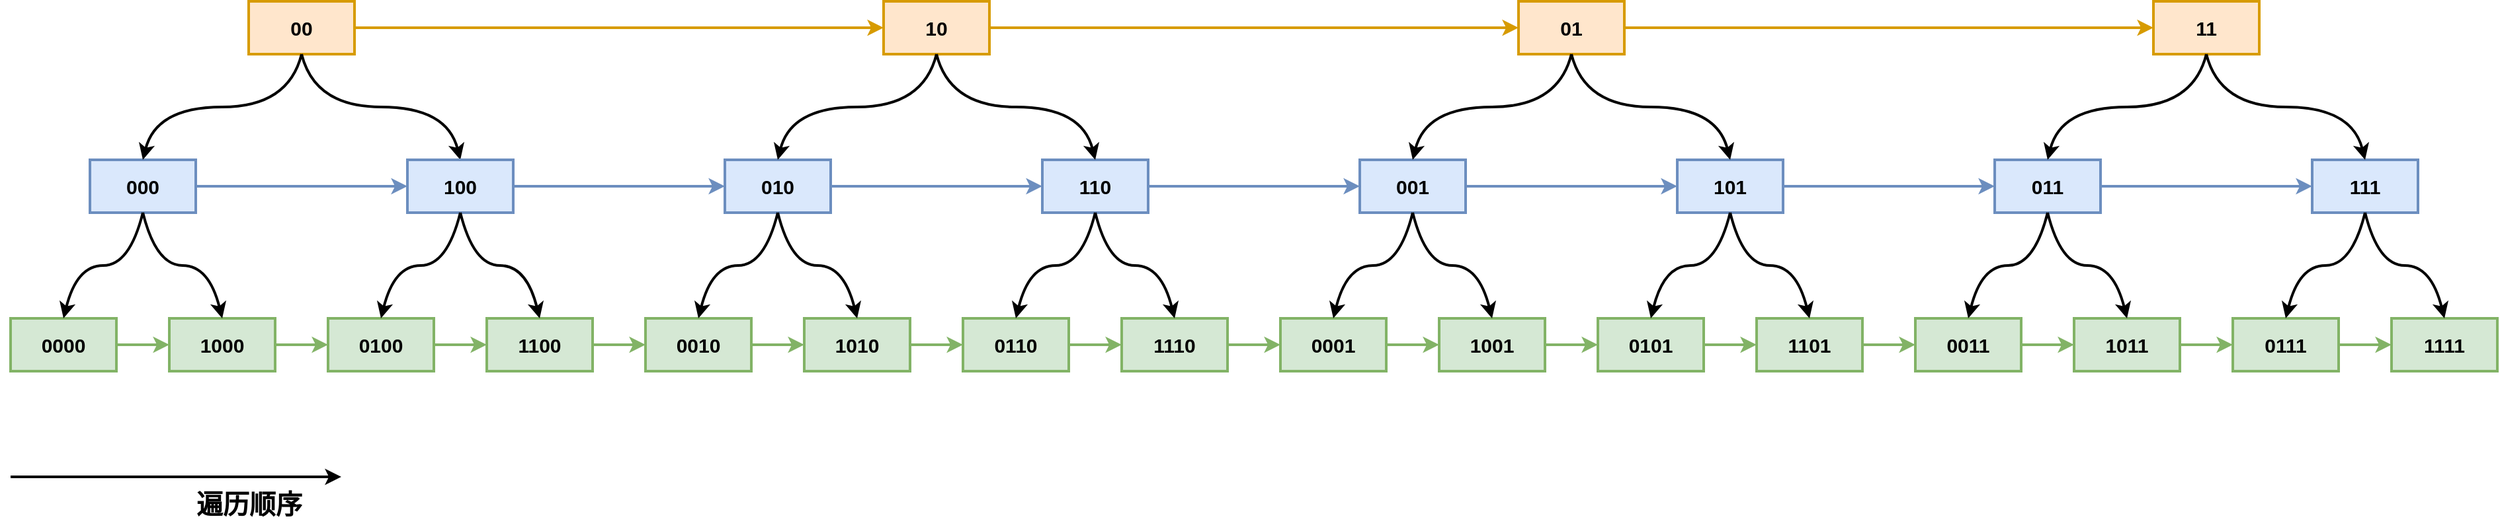 <mxfile version="20.8.1" type="github">
  <diagram id="UcqNSbr82OSK8BrHRZEj" name="第 1 页">
    <mxGraphModel dx="2726" dy="1531" grid="1" gridSize="10" guides="1" tooltips="1" connect="1" arrows="1" fold="1" page="1" pageScale="1" pageWidth="827" pageHeight="1169" math="0" shadow="0">
      <root>
        <mxCell id="0" />
        <mxCell id="1" parent="0" />
        <mxCell id="H_bpuQL1PY2YIGlxpJCq-24" value="00" style="rounded=0;whiteSpace=wrap;html=1;strokeWidth=2;fillWeight=4;hachureGap=8;hachureAngle=45;fillColor=#ffe6cc;strokeColor=#d79b00;fontSize=15;fontStyle=1;" vertex="1" parent="1">
          <mxGeometry x="260" y="360" width="80" height="40" as="geometry" />
        </mxCell>
        <mxCell id="H_bpuQL1PY2YIGlxpJCq-25" value="000" style="rounded=0;whiteSpace=wrap;html=1;strokeWidth=2;fillWeight=4;hachureGap=8;hachureAngle=45;fillColor=#dae8fc;strokeColor=#6c8ebf;fontSize=15;fontStyle=1;" vertex="1" parent="1">
          <mxGeometry x="140" y="480" width="80" height="40" as="geometry" />
        </mxCell>
        <mxCell id="H_bpuQL1PY2YIGlxpJCq-26" value="0000" style="rounded=0;whiteSpace=wrap;html=1;strokeWidth=2;fillWeight=4;hachureGap=8;hachureAngle=45;fillColor=#d5e8d4;strokeColor=#82b366;fontSize=15;fontStyle=1;" vertex="1" parent="1">
          <mxGeometry x="80" y="600" width="80" height="40" as="geometry" />
        </mxCell>
        <mxCell id="H_bpuQL1PY2YIGlxpJCq-29" value="1000" style="rounded=0;whiteSpace=wrap;html=1;strokeWidth=2;fillWeight=4;hachureGap=8;hachureAngle=45;fillColor=#d5e8d4;strokeColor=#82b366;fontSize=15;fontStyle=1;" vertex="1" parent="1">
          <mxGeometry x="200" y="600" width="80" height="40" as="geometry" />
        </mxCell>
        <mxCell id="H_bpuQL1PY2YIGlxpJCq-31" value="" style="curved=1;endArrow=classic;html=1;rounded=0;strokeWidth=2;exitX=0.5;exitY=1;exitDx=0;exitDy=0;" edge="1" parent="1" source="H_bpuQL1PY2YIGlxpJCq-25">
          <mxGeometry width="50" height="50" relative="1" as="geometry">
            <mxPoint x="200" y="520" as="sourcePoint" />
            <mxPoint x="120" y="600" as="targetPoint" />
            <Array as="points">
              <mxPoint x="170" y="560" />
              <mxPoint x="130" y="560" />
            </Array>
          </mxGeometry>
        </mxCell>
        <mxCell id="H_bpuQL1PY2YIGlxpJCq-33" value="" style="curved=1;endArrow=classic;html=1;rounded=0;strokeWidth=2;entryX=0.5;entryY=0;entryDx=0;entryDy=0;" edge="1" parent="1" target="H_bpuQL1PY2YIGlxpJCq-29">
          <mxGeometry width="50" height="50" relative="1" as="geometry">
            <mxPoint x="180" y="520" as="sourcePoint" />
            <mxPoint x="260" y="600" as="targetPoint" />
            <Array as="points">
              <mxPoint x="190" y="560" />
              <mxPoint x="230" y="560" />
            </Array>
          </mxGeometry>
        </mxCell>
        <mxCell id="H_bpuQL1PY2YIGlxpJCq-35" value="" style="curved=1;endArrow=classic;html=1;rounded=0;strokeWidth=2;exitX=0.5;exitY=1;exitDx=0;exitDy=0;entryX=0.5;entryY=0;entryDx=0;entryDy=0;" edge="1" parent="1" source="H_bpuQL1PY2YIGlxpJCq-24" target="H_bpuQL1PY2YIGlxpJCq-25">
          <mxGeometry width="50" height="50" relative="1" as="geometry">
            <mxPoint x="280" y="400" as="sourcePoint" />
            <mxPoint x="200" y="480" as="targetPoint" />
            <Array as="points">
              <mxPoint x="290" y="440" />
              <mxPoint x="190" y="440" />
            </Array>
          </mxGeometry>
        </mxCell>
        <mxCell id="H_bpuQL1PY2YIGlxpJCq-36" value="" style="curved=1;endArrow=classic;html=1;rounded=0;strokeWidth=2;entryX=0.5;entryY=0;entryDx=0;entryDy=0;exitX=0.5;exitY=1;exitDx=0;exitDy=0;" edge="1" parent="1" source="H_bpuQL1PY2YIGlxpJCq-24" target="H_bpuQL1PY2YIGlxpJCq-71">
          <mxGeometry width="50" height="50" relative="1" as="geometry">
            <mxPoint x="280" y="400" as="sourcePoint" />
            <mxPoint x="360" y="480" as="targetPoint" />
            <Array as="points">
              <mxPoint x="310" y="440" />
              <mxPoint x="410" y="440" />
            </Array>
          </mxGeometry>
        </mxCell>
        <mxCell id="H_bpuQL1PY2YIGlxpJCq-37" value="0100" style="rounded=0;whiteSpace=wrap;html=1;strokeWidth=2;fillWeight=4;hachureGap=8;hachureAngle=45;fillColor=#d5e8d4;strokeColor=#82b366;fontSize=15;fontStyle=1;" vertex="1" parent="1">
          <mxGeometry x="320" y="600" width="80" height="40" as="geometry" />
        </mxCell>
        <mxCell id="H_bpuQL1PY2YIGlxpJCq-38" value="1100" style="rounded=0;whiteSpace=wrap;html=1;strokeWidth=2;fillWeight=4;hachureGap=8;hachureAngle=45;fillColor=#d5e8d4;strokeColor=#82b366;fontSize=15;fontStyle=1;" vertex="1" parent="1">
          <mxGeometry x="440" y="600" width="80" height="40" as="geometry" />
        </mxCell>
        <mxCell id="H_bpuQL1PY2YIGlxpJCq-39" value="" style="endArrow=classic;html=1;rounded=0;strokeWidth=2;exitX=1;exitY=0.5;exitDx=0;exitDy=0;entryX=0;entryY=0.5;entryDx=0;entryDy=0;fillColor=#d5e8d4;strokeColor=#82b366;" edge="1" parent="1" source="H_bpuQL1PY2YIGlxpJCq-26" target="H_bpuQL1PY2YIGlxpJCq-29">
          <mxGeometry width="50" height="50" relative="1" as="geometry">
            <mxPoint x="250" y="780" as="sourcePoint" />
            <mxPoint x="300" y="730" as="targetPoint" />
          </mxGeometry>
        </mxCell>
        <mxCell id="H_bpuQL1PY2YIGlxpJCq-40" value="" style="endArrow=classic;html=1;rounded=0;strokeWidth=2;exitX=1;exitY=0.5;exitDx=0;exitDy=0;entryX=0;entryY=0.5;entryDx=0;entryDy=0;fillColor=#d5e8d4;strokeColor=#82b366;" edge="1" parent="1" source="H_bpuQL1PY2YIGlxpJCq-29" target="H_bpuQL1PY2YIGlxpJCq-37">
          <mxGeometry width="50" height="50" relative="1" as="geometry">
            <mxPoint x="170" y="630" as="sourcePoint" />
            <mxPoint x="250" y="630" as="targetPoint" />
          </mxGeometry>
        </mxCell>
        <mxCell id="H_bpuQL1PY2YIGlxpJCq-41" value="" style="endArrow=classic;html=1;rounded=0;strokeWidth=2;exitX=1;exitY=0.5;exitDx=0;exitDy=0;fillColor=#d5e8d4;strokeColor=#82b366;" edge="1" parent="1" source="H_bpuQL1PY2YIGlxpJCq-37" target="H_bpuQL1PY2YIGlxpJCq-38">
          <mxGeometry width="50" height="50" relative="1" as="geometry">
            <mxPoint x="330" y="630" as="sourcePoint" />
            <mxPoint x="410" y="630" as="targetPoint" />
          </mxGeometry>
        </mxCell>
        <mxCell id="H_bpuQL1PY2YIGlxpJCq-47" value="0010" style="rounded=0;whiteSpace=wrap;html=1;strokeWidth=2;fillWeight=4;hachureGap=8;hachureAngle=45;fillColor=#d5e8d4;strokeColor=#82b366;fontSize=15;fontStyle=1;" vertex="1" parent="1">
          <mxGeometry x="560" y="600" width="80" height="40" as="geometry" />
        </mxCell>
        <mxCell id="H_bpuQL1PY2YIGlxpJCq-48" value="1010" style="rounded=0;whiteSpace=wrap;html=1;strokeWidth=2;fillWeight=4;hachureGap=8;hachureAngle=45;fillColor=#d5e8d4;strokeColor=#82b366;fontSize=15;fontStyle=1;" vertex="1" parent="1">
          <mxGeometry x="680" y="600" width="80" height="40" as="geometry" />
        </mxCell>
        <mxCell id="H_bpuQL1PY2YIGlxpJCq-49" value="0110" style="rounded=0;whiteSpace=wrap;html=1;strokeWidth=2;fillWeight=4;hachureGap=8;hachureAngle=45;fillColor=#d5e8d4;strokeColor=#82b366;fontSize=15;fontStyle=1;" vertex="1" parent="1">
          <mxGeometry x="800" y="600" width="80" height="40" as="geometry" />
        </mxCell>
        <mxCell id="H_bpuQL1PY2YIGlxpJCq-50" value="1110" style="rounded=0;whiteSpace=wrap;html=1;strokeWidth=2;fillWeight=4;hachureGap=8;hachureAngle=45;fillColor=#d5e8d4;strokeColor=#82b366;fontSize=15;fontStyle=1;" vertex="1" parent="1">
          <mxGeometry x="920" y="600" width="80" height="40" as="geometry" />
        </mxCell>
        <mxCell id="H_bpuQL1PY2YIGlxpJCq-51" value="" style="endArrow=classic;html=1;rounded=0;strokeWidth=2;exitX=1;exitY=0.5;exitDx=0;exitDy=0;entryX=0;entryY=0.5;entryDx=0;entryDy=0;fillColor=#d5e8d4;strokeColor=#82b366;" edge="1" parent="1" source="H_bpuQL1PY2YIGlxpJCq-47" target="H_bpuQL1PY2YIGlxpJCq-48">
          <mxGeometry width="50" height="50" relative="1" as="geometry">
            <mxPoint x="730" y="780" as="sourcePoint" />
            <mxPoint x="780" y="730" as="targetPoint" />
          </mxGeometry>
        </mxCell>
        <mxCell id="H_bpuQL1PY2YIGlxpJCq-52" value="" style="endArrow=classic;html=1;rounded=0;strokeWidth=2;exitX=1;exitY=0.5;exitDx=0;exitDy=0;entryX=0;entryY=0.5;entryDx=0;entryDy=0;fillColor=#d5e8d4;strokeColor=#82b366;" edge="1" parent="1" source="H_bpuQL1PY2YIGlxpJCq-48" target="H_bpuQL1PY2YIGlxpJCq-49">
          <mxGeometry width="50" height="50" relative="1" as="geometry">
            <mxPoint x="650" y="630" as="sourcePoint" />
            <mxPoint x="730" y="630" as="targetPoint" />
          </mxGeometry>
        </mxCell>
        <mxCell id="H_bpuQL1PY2YIGlxpJCq-53" value="" style="endArrow=classic;html=1;rounded=0;strokeWidth=2;exitX=1;exitY=0.5;exitDx=0;exitDy=0;fillColor=#d5e8d4;strokeColor=#82b366;" edge="1" parent="1" source="H_bpuQL1PY2YIGlxpJCq-49" target="H_bpuQL1PY2YIGlxpJCq-50">
          <mxGeometry width="50" height="50" relative="1" as="geometry">
            <mxPoint x="810" y="630" as="sourcePoint" />
            <mxPoint x="890" y="630" as="targetPoint" />
          </mxGeometry>
        </mxCell>
        <mxCell id="H_bpuQL1PY2YIGlxpJCq-54" value="" style="endArrow=classic;html=1;rounded=0;strokeWidth=2;exitX=1;exitY=0.5;exitDx=0;exitDy=0;entryX=0;entryY=0.5;entryDx=0;entryDy=0;fillColor=#d5e8d4;strokeColor=#82b366;" edge="1" parent="1" source="H_bpuQL1PY2YIGlxpJCq-38" target="H_bpuQL1PY2YIGlxpJCq-47">
          <mxGeometry width="50" height="50" relative="1" as="geometry">
            <mxPoint x="510" y="740" as="sourcePoint" />
            <mxPoint x="560" y="690" as="targetPoint" />
          </mxGeometry>
        </mxCell>
        <mxCell id="H_bpuQL1PY2YIGlxpJCq-55" value="0001" style="rounded=0;whiteSpace=wrap;html=1;strokeWidth=2;fillWeight=4;hachureGap=8;hachureAngle=45;fillColor=#d5e8d4;strokeColor=#82b366;fontSize=15;fontStyle=1;" vertex="1" parent="1">
          <mxGeometry x="1040" y="600" width="80" height="40" as="geometry" />
        </mxCell>
        <mxCell id="H_bpuQL1PY2YIGlxpJCq-56" value="1001" style="rounded=0;whiteSpace=wrap;html=1;strokeWidth=2;fillWeight=4;hachureGap=8;hachureAngle=45;fillColor=#d5e8d4;strokeColor=#82b366;fontSize=15;fontStyle=1;" vertex="1" parent="1">
          <mxGeometry x="1160" y="600" width="80" height="40" as="geometry" />
        </mxCell>
        <mxCell id="H_bpuQL1PY2YIGlxpJCq-57" value="0101" style="rounded=0;whiteSpace=wrap;html=1;strokeWidth=2;fillWeight=4;hachureGap=8;hachureAngle=45;fillColor=#d5e8d4;strokeColor=#82b366;fontSize=15;fontStyle=1;" vertex="1" parent="1">
          <mxGeometry x="1280" y="600" width="80" height="40" as="geometry" />
        </mxCell>
        <mxCell id="H_bpuQL1PY2YIGlxpJCq-58" value="1101" style="rounded=0;whiteSpace=wrap;html=1;strokeWidth=2;fillWeight=4;hachureGap=8;hachureAngle=45;fillColor=#d5e8d4;strokeColor=#82b366;fontSize=15;fontStyle=1;" vertex="1" parent="1">
          <mxGeometry x="1400" y="600" width="80" height="40" as="geometry" />
        </mxCell>
        <mxCell id="H_bpuQL1PY2YIGlxpJCq-59" value="" style="endArrow=classic;html=1;rounded=0;strokeWidth=2;exitX=1;exitY=0.5;exitDx=0;exitDy=0;entryX=0;entryY=0.5;entryDx=0;entryDy=0;fillColor=#d5e8d4;strokeColor=#82b366;" edge="1" parent="1" source="H_bpuQL1PY2YIGlxpJCq-55" target="H_bpuQL1PY2YIGlxpJCq-56">
          <mxGeometry width="50" height="50" relative="1" as="geometry">
            <mxPoint x="1210" y="780" as="sourcePoint" />
            <mxPoint x="1260" y="730" as="targetPoint" />
          </mxGeometry>
        </mxCell>
        <mxCell id="H_bpuQL1PY2YIGlxpJCq-60" value="" style="endArrow=classic;html=1;rounded=0;strokeWidth=2;exitX=1;exitY=0.5;exitDx=0;exitDy=0;entryX=0;entryY=0.5;entryDx=0;entryDy=0;fillColor=#d5e8d4;strokeColor=#82b366;" edge="1" parent="1" source="H_bpuQL1PY2YIGlxpJCq-56" target="H_bpuQL1PY2YIGlxpJCq-57">
          <mxGeometry width="50" height="50" relative="1" as="geometry">
            <mxPoint x="1130" y="630" as="sourcePoint" />
            <mxPoint x="1210" y="630" as="targetPoint" />
          </mxGeometry>
        </mxCell>
        <mxCell id="H_bpuQL1PY2YIGlxpJCq-61" value="" style="endArrow=classic;html=1;rounded=0;strokeWidth=2;exitX=1;exitY=0.5;exitDx=0;exitDy=0;fillColor=#d5e8d4;strokeColor=#82b366;" edge="1" parent="1" source="H_bpuQL1PY2YIGlxpJCq-57" target="H_bpuQL1PY2YIGlxpJCq-58">
          <mxGeometry width="50" height="50" relative="1" as="geometry">
            <mxPoint x="1290" y="630" as="sourcePoint" />
            <mxPoint x="1370" y="630" as="targetPoint" />
          </mxGeometry>
        </mxCell>
        <mxCell id="H_bpuQL1PY2YIGlxpJCq-62" value="0011" style="rounded=0;whiteSpace=wrap;html=1;strokeWidth=2;fillWeight=4;hachureGap=8;hachureAngle=45;fillColor=#d5e8d4;strokeColor=#82b366;fontSize=15;fontStyle=1;" vertex="1" parent="1">
          <mxGeometry x="1520" y="600" width="80" height="40" as="geometry" />
        </mxCell>
        <mxCell id="H_bpuQL1PY2YIGlxpJCq-63" value="1011" style="rounded=0;whiteSpace=wrap;html=1;strokeWidth=2;fillWeight=4;hachureGap=8;hachureAngle=45;fillColor=#d5e8d4;strokeColor=#82b366;fontSize=15;fontStyle=1;" vertex="1" parent="1">
          <mxGeometry x="1640" y="600" width="80" height="40" as="geometry" />
        </mxCell>
        <mxCell id="H_bpuQL1PY2YIGlxpJCq-64" value="0111" style="rounded=0;whiteSpace=wrap;html=1;strokeWidth=2;fillWeight=4;hachureGap=8;hachureAngle=45;fillColor=#d5e8d4;strokeColor=#82b366;fontSize=15;fontStyle=1;" vertex="1" parent="1">
          <mxGeometry x="1760" y="600" width="80" height="40" as="geometry" />
        </mxCell>
        <mxCell id="H_bpuQL1PY2YIGlxpJCq-65" value="1111" style="rounded=0;whiteSpace=wrap;html=1;strokeWidth=2;fillWeight=4;hachureGap=8;hachureAngle=45;fillColor=#d5e8d4;strokeColor=#82b366;fontSize=15;fontStyle=1;" vertex="1" parent="1">
          <mxGeometry x="1880" y="600" width="80" height="40" as="geometry" />
        </mxCell>
        <mxCell id="H_bpuQL1PY2YIGlxpJCq-66" value="" style="endArrow=classic;html=1;rounded=0;strokeWidth=2;exitX=1;exitY=0.5;exitDx=0;exitDy=0;entryX=0;entryY=0.5;entryDx=0;entryDy=0;fillColor=#d5e8d4;strokeColor=#82b366;" edge="1" parent="1" source="H_bpuQL1PY2YIGlxpJCq-62" target="H_bpuQL1PY2YIGlxpJCq-63">
          <mxGeometry width="50" height="50" relative="1" as="geometry">
            <mxPoint x="1690" y="780" as="sourcePoint" />
            <mxPoint x="1740" y="730" as="targetPoint" />
          </mxGeometry>
        </mxCell>
        <mxCell id="H_bpuQL1PY2YIGlxpJCq-67" value="" style="endArrow=classic;html=1;rounded=0;strokeWidth=2;exitX=1;exitY=0.5;exitDx=0;exitDy=0;entryX=0;entryY=0.5;entryDx=0;entryDy=0;fillColor=#d5e8d4;strokeColor=#82b366;" edge="1" parent="1" source="H_bpuQL1PY2YIGlxpJCq-63" target="H_bpuQL1PY2YIGlxpJCq-64">
          <mxGeometry width="50" height="50" relative="1" as="geometry">
            <mxPoint x="1610" y="630" as="sourcePoint" />
            <mxPoint x="1690" y="630" as="targetPoint" />
          </mxGeometry>
        </mxCell>
        <mxCell id="H_bpuQL1PY2YIGlxpJCq-68" value="" style="endArrow=classic;html=1;rounded=0;strokeWidth=2;exitX=1;exitY=0.5;exitDx=0;exitDy=0;fillColor=#d5e8d4;strokeColor=#82b366;" edge="1" parent="1" source="H_bpuQL1PY2YIGlxpJCq-64" target="H_bpuQL1PY2YIGlxpJCq-65">
          <mxGeometry width="50" height="50" relative="1" as="geometry">
            <mxPoint x="1770" y="630" as="sourcePoint" />
            <mxPoint x="1850" y="630" as="targetPoint" />
          </mxGeometry>
        </mxCell>
        <mxCell id="H_bpuQL1PY2YIGlxpJCq-69" value="" style="endArrow=classic;html=1;rounded=0;strokeWidth=2;exitX=1;exitY=0.5;exitDx=0;exitDy=0;entryX=0;entryY=0.5;entryDx=0;entryDy=0;fillColor=#d5e8d4;strokeColor=#82b366;" edge="1" parent="1" source="H_bpuQL1PY2YIGlxpJCq-58" target="H_bpuQL1PY2YIGlxpJCq-62">
          <mxGeometry width="50" height="50" relative="1" as="geometry">
            <mxPoint x="1470" y="740" as="sourcePoint" />
            <mxPoint x="1520" y="690" as="targetPoint" />
          </mxGeometry>
        </mxCell>
        <mxCell id="H_bpuQL1PY2YIGlxpJCq-70" value="" style="endArrow=classic;html=1;rounded=0;strokeWidth=2;exitX=1;exitY=0.5;exitDx=0;exitDy=0;fillColor=#d5e8d4;strokeColor=#82b366;" edge="1" parent="1" source="H_bpuQL1PY2YIGlxpJCq-50" target="H_bpuQL1PY2YIGlxpJCq-55">
          <mxGeometry width="50" height="50" relative="1" as="geometry">
            <mxPoint x="1080" y="790" as="sourcePoint" />
            <mxPoint x="1130" y="740" as="targetPoint" />
          </mxGeometry>
        </mxCell>
        <mxCell id="H_bpuQL1PY2YIGlxpJCq-71" value="100" style="rounded=0;whiteSpace=wrap;html=1;strokeWidth=2;fillWeight=4;hachureGap=8;hachureAngle=45;fillColor=#dae8fc;strokeColor=#6c8ebf;fontSize=15;fontStyle=1;" vertex="1" parent="1">
          <mxGeometry x="380" y="480" width="80" height="40" as="geometry" />
        </mxCell>
        <mxCell id="H_bpuQL1PY2YIGlxpJCq-72" value="" style="curved=1;endArrow=classic;html=1;rounded=0;strokeWidth=2;exitX=0.5;exitY=1;exitDx=0;exitDy=0;" edge="1" parent="1">
          <mxGeometry width="50" height="50" relative="1" as="geometry">
            <mxPoint x="420" y="520" as="sourcePoint" />
            <mxPoint x="360" y="600" as="targetPoint" />
            <Array as="points">
              <mxPoint x="410" y="560" />
              <mxPoint x="370" y="560" />
            </Array>
          </mxGeometry>
        </mxCell>
        <mxCell id="H_bpuQL1PY2YIGlxpJCq-73" value="" style="curved=1;endArrow=classic;html=1;rounded=0;strokeWidth=2;entryX=0.5;entryY=0;entryDx=0;entryDy=0;" edge="1" parent="1">
          <mxGeometry width="50" height="50" relative="1" as="geometry">
            <mxPoint x="420" y="520" as="sourcePoint" />
            <mxPoint x="480" y="600" as="targetPoint" />
            <Array as="points">
              <mxPoint x="430" y="560" />
              <mxPoint x="470" y="560" />
            </Array>
          </mxGeometry>
        </mxCell>
        <mxCell id="H_bpuQL1PY2YIGlxpJCq-74" value="" style="endArrow=classic;html=1;rounded=0;strokeWidth=2;exitX=1;exitY=0.5;exitDx=0;exitDy=0;entryX=0;entryY=0.5;entryDx=0;entryDy=0;fillColor=#dae8fc;strokeColor=#6c8ebf;" edge="1" parent="1" source="H_bpuQL1PY2YIGlxpJCq-25" target="H_bpuQL1PY2YIGlxpJCq-71">
          <mxGeometry width="50" height="50" relative="1" as="geometry">
            <mxPoint x="180" y="670" as="sourcePoint" />
            <mxPoint x="230" y="620" as="targetPoint" />
          </mxGeometry>
        </mxCell>
        <mxCell id="H_bpuQL1PY2YIGlxpJCq-75" value="010" style="rounded=0;whiteSpace=wrap;html=1;strokeWidth=2;fillWeight=4;hachureGap=8;hachureAngle=45;fillColor=#dae8fc;strokeColor=#6c8ebf;fontSize=15;fontStyle=1;" vertex="1" parent="1">
          <mxGeometry x="620" y="480" width="80" height="40" as="geometry" />
        </mxCell>
        <mxCell id="H_bpuQL1PY2YIGlxpJCq-76" value="" style="curved=1;endArrow=classic;html=1;rounded=0;strokeWidth=2;exitX=0.5;exitY=1;exitDx=0;exitDy=0;" edge="1" parent="1" source="H_bpuQL1PY2YIGlxpJCq-75">
          <mxGeometry width="50" height="50" relative="1" as="geometry">
            <mxPoint x="680" y="520" as="sourcePoint" />
            <mxPoint x="600" y="600" as="targetPoint" />
            <Array as="points">
              <mxPoint x="650" y="560" />
              <mxPoint x="610" y="560" />
            </Array>
          </mxGeometry>
        </mxCell>
        <mxCell id="H_bpuQL1PY2YIGlxpJCq-77" value="" style="curved=1;endArrow=classic;html=1;rounded=0;strokeWidth=2;entryX=0.5;entryY=0;entryDx=0;entryDy=0;" edge="1" parent="1">
          <mxGeometry width="50" height="50" relative="1" as="geometry">
            <mxPoint x="660" y="520" as="sourcePoint" />
            <mxPoint x="720" y="600" as="targetPoint" />
            <Array as="points">
              <mxPoint x="670" y="560" />
              <mxPoint x="710" y="560" />
            </Array>
          </mxGeometry>
        </mxCell>
        <mxCell id="H_bpuQL1PY2YIGlxpJCq-78" value="110" style="rounded=0;whiteSpace=wrap;html=1;strokeWidth=2;fillWeight=4;hachureGap=8;hachureAngle=45;fillColor=#dae8fc;strokeColor=#6c8ebf;fontSize=15;fontStyle=1;" vertex="1" parent="1">
          <mxGeometry x="860" y="480" width="80" height="40" as="geometry" />
        </mxCell>
        <mxCell id="H_bpuQL1PY2YIGlxpJCq-79" value="" style="curved=1;endArrow=classic;html=1;rounded=0;strokeWidth=2;exitX=0.5;exitY=1;exitDx=0;exitDy=0;" edge="1" parent="1">
          <mxGeometry width="50" height="50" relative="1" as="geometry">
            <mxPoint x="900" y="520" as="sourcePoint" />
            <mxPoint x="840" y="600" as="targetPoint" />
            <Array as="points">
              <mxPoint x="890" y="560" />
              <mxPoint x="850" y="560" />
            </Array>
          </mxGeometry>
        </mxCell>
        <mxCell id="H_bpuQL1PY2YIGlxpJCq-80" value="" style="curved=1;endArrow=classic;html=1;rounded=0;strokeWidth=2;entryX=0.5;entryY=0;entryDx=0;entryDy=0;" edge="1" parent="1">
          <mxGeometry width="50" height="50" relative="1" as="geometry">
            <mxPoint x="900" y="520" as="sourcePoint" />
            <mxPoint x="960" y="600" as="targetPoint" />
            <Array as="points">
              <mxPoint x="910" y="560" />
              <mxPoint x="950" y="560" />
            </Array>
          </mxGeometry>
        </mxCell>
        <mxCell id="H_bpuQL1PY2YIGlxpJCq-81" value="" style="endArrow=classic;html=1;rounded=0;strokeWidth=2;exitX=1;exitY=0.5;exitDx=0;exitDy=0;entryX=0;entryY=0.5;entryDx=0;entryDy=0;fillColor=#dae8fc;strokeColor=#6c8ebf;" edge="1" parent="1" source="H_bpuQL1PY2YIGlxpJCq-75" target="H_bpuQL1PY2YIGlxpJCq-78">
          <mxGeometry width="50" height="50" relative="1" as="geometry">
            <mxPoint x="660" y="670" as="sourcePoint" />
            <mxPoint x="710" y="620" as="targetPoint" />
          </mxGeometry>
        </mxCell>
        <mxCell id="H_bpuQL1PY2YIGlxpJCq-82" value="" style="endArrow=classic;html=1;rounded=0;strokeWidth=2;exitX=1;exitY=0.5;exitDx=0;exitDy=0;entryX=0;entryY=0.5;entryDx=0;entryDy=0;fillColor=#dae8fc;strokeColor=#6c8ebf;" edge="1" parent="1" source="H_bpuQL1PY2YIGlxpJCq-71" target="H_bpuQL1PY2YIGlxpJCq-75">
          <mxGeometry width="50" height="50" relative="1" as="geometry">
            <mxPoint x="550" y="760" as="sourcePoint" />
            <mxPoint x="600" y="710" as="targetPoint" />
          </mxGeometry>
        </mxCell>
        <mxCell id="H_bpuQL1PY2YIGlxpJCq-83" value="001" style="rounded=0;whiteSpace=wrap;html=1;strokeWidth=2;fillWeight=4;hachureGap=8;hachureAngle=45;fillColor=#dae8fc;strokeColor=#6c8ebf;fontSize=15;fontStyle=1;" vertex="1" parent="1">
          <mxGeometry x="1100" y="480" width="80" height="40" as="geometry" />
        </mxCell>
        <mxCell id="H_bpuQL1PY2YIGlxpJCq-84" value="" style="curved=1;endArrow=classic;html=1;rounded=0;strokeWidth=2;exitX=0.5;exitY=1;exitDx=0;exitDy=0;" edge="1" parent="1" source="H_bpuQL1PY2YIGlxpJCq-83">
          <mxGeometry width="50" height="50" relative="1" as="geometry">
            <mxPoint x="1160" y="520" as="sourcePoint" />
            <mxPoint x="1080" y="600" as="targetPoint" />
            <Array as="points">
              <mxPoint x="1130" y="560" />
              <mxPoint x="1090" y="560" />
            </Array>
          </mxGeometry>
        </mxCell>
        <mxCell id="H_bpuQL1PY2YIGlxpJCq-85" value="" style="curved=1;endArrow=classic;html=1;rounded=0;strokeWidth=2;entryX=0.5;entryY=0;entryDx=0;entryDy=0;" edge="1" parent="1">
          <mxGeometry width="50" height="50" relative="1" as="geometry">
            <mxPoint x="1140" y="520" as="sourcePoint" />
            <mxPoint x="1200" y="600" as="targetPoint" />
            <Array as="points">
              <mxPoint x="1150" y="560" />
              <mxPoint x="1190" y="560" />
            </Array>
          </mxGeometry>
        </mxCell>
        <mxCell id="H_bpuQL1PY2YIGlxpJCq-86" value="101" style="rounded=0;whiteSpace=wrap;html=1;strokeWidth=2;fillWeight=4;hachureGap=8;hachureAngle=45;fillColor=#dae8fc;strokeColor=#6c8ebf;fontSize=15;fontStyle=1;" vertex="1" parent="1">
          <mxGeometry x="1340" y="480" width="80" height="40" as="geometry" />
        </mxCell>
        <mxCell id="H_bpuQL1PY2YIGlxpJCq-87" value="" style="curved=1;endArrow=classic;html=1;rounded=0;strokeWidth=2;exitX=0.5;exitY=1;exitDx=0;exitDy=0;" edge="1" parent="1">
          <mxGeometry width="50" height="50" relative="1" as="geometry">
            <mxPoint x="1380" y="520" as="sourcePoint" />
            <mxPoint x="1320" y="600" as="targetPoint" />
            <Array as="points">
              <mxPoint x="1370" y="560" />
              <mxPoint x="1330" y="560" />
            </Array>
          </mxGeometry>
        </mxCell>
        <mxCell id="H_bpuQL1PY2YIGlxpJCq-88" value="" style="curved=1;endArrow=classic;html=1;rounded=0;strokeWidth=2;entryX=0.5;entryY=0;entryDx=0;entryDy=0;" edge="1" parent="1">
          <mxGeometry width="50" height="50" relative="1" as="geometry">
            <mxPoint x="1380" y="520" as="sourcePoint" />
            <mxPoint x="1440" y="600" as="targetPoint" />
            <Array as="points">
              <mxPoint x="1390" y="560" />
              <mxPoint x="1430" y="560" />
            </Array>
          </mxGeometry>
        </mxCell>
        <mxCell id="H_bpuQL1PY2YIGlxpJCq-89" value="" style="endArrow=classic;html=1;rounded=0;strokeWidth=2;exitX=1;exitY=0.5;exitDx=0;exitDy=0;entryX=0;entryY=0.5;entryDx=0;entryDy=0;fillColor=#dae8fc;strokeColor=#6c8ebf;" edge="1" parent="1" source="H_bpuQL1PY2YIGlxpJCq-83" target="H_bpuQL1PY2YIGlxpJCq-86">
          <mxGeometry width="50" height="50" relative="1" as="geometry">
            <mxPoint x="1140" y="670" as="sourcePoint" />
            <mxPoint x="1190" y="620" as="targetPoint" />
          </mxGeometry>
        </mxCell>
        <mxCell id="H_bpuQL1PY2YIGlxpJCq-90" value="011" style="rounded=0;whiteSpace=wrap;html=1;strokeWidth=2;fillWeight=4;hachureGap=8;hachureAngle=45;fillColor=#dae8fc;strokeColor=#6c8ebf;fontSize=15;fontStyle=1;" vertex="1" parent="1">
          <mxGeometry x="1580" y="480" width="80" height="40" as="geometry" />
        </mxCell>
        <mxCell id="H_bpuQL1PY2YIGlxpJCq-91" value="" style="curved=1;endArrow=classic;html=1;rounded=0;strokeWidth=2;exitX=0.5;exitY=1;exitDx=0;exitDy=0;" edge="1" parent="1" source="H_bpuQL1PY2YIGlxpJCq-90">
          <mxGeometry width="50" height="50" relative="1" as="geometry">
            <mxPoint x="1640" y="520" as="sourcePoint" />
            <mxPoint x="1560" y="600" as="targetPoint" />
            <Array as="points">
              <mxPoint x="1610" y="560" />
              <mxPoint x="1570" y="560" />
            </Array>
          </mxGeometry>
        </mxCell>
        <mxCell id="H_bpuQL1PY2YIGlxpJCq-92" value="" style="curved=1;endArrow=classic;html=1;rounded=0;strokeWidth=2;entryX=0.5;entryY=0;entryDx=0;entryDy=0;" edge="1" parent="1">
          <mxGeometry width="50" height="50" relative="1" as="geometry">
            <mxPoint x="1620" y="520" as="sourcePoint" />
            <mxPoint x="1680" y="600" as="targetPoint" />
            <Array as="points">
              <mxPoint x="1630" y="560" />
              <mxPoint x="1670" y="560" />
            </Array>
          </mxGeometry>
        </mxCell>
        <mxCell id="H_bpuQL1PY2YIGlxpJCq-93" value="111" style="rounded=0;whiteSpace=wrap;html=1;strokeWidth=2;fillWeight=4;hachureGap=8;hachureAngle=45;fillColor=#dae8fc;strokeColor=#6c8ebf;fontSize=15;fontStyle=1;" vertex="1" parent="1">
          <mxGeometry x="1820" y="480" width="80" height="40" as="geometry" />
        </mxCell>
        <mxCell id="H_bpuQL1PY2YIGlxpJCq-94" value="" style="curved=1;endArrow=classic;html=1;rounded=0;strokeWidth=2;exitX=0.5;exitY=1;exitDx=0;exitDy=0;" edge="1" parent="1">
          <mxGeometry width="50" height="50" relative="1" as="geometry">
            <mxPoint x="1860" y="520" as="sourcePoint" />
            <mxPoint x="1800" y="600" as="targetPoint" />
            <Array as="points">
              <mxPoint x="1850" y="560" />
              <mxPoint x="1810" y="560" />
            </Array>
          </mxGeometry>
        </mxCell>
        <mxCell id="H_bpuQL1PY2YIGlxpJCq-95" value="" style="curved=1;endArrow=classic;html=1;rounded=0;strokeWidth=2;entryX=0.5;entryY=0;entryDx=0;entryDy=0;" edge="1" parent="1">
          <mxGeometry width="50" height="50" relative="1" as="geometry">
            <mxPoint x="1860" y="520" as="sourcePoint" />
            <mxPoint x="1920" y="600" as="targetPoint" />
            <Array as="points">
              <mxPoint x="1870" y="560" />
              <mxPoint x="1910" y="560" />
            </Array>
          </mxGeometry>
        </mxCell>
        <mxCell id="H_bpuQL1PY2YIGlxpJCq-96" value="" style="endArrow=classic;html=1;rounded=0;strokeWidth=2;exitX=1;exitY=0.5;exitDx=0;exitDy=0;entryX=0;entryY=0.5;entryDx=0;entryDy=0;fillColor=#dae8fc;strokeColor=#6c8ebf;" edge="1" parent="1" source="H_bpuQL1PY2YIGlxpJCq-90" target="H_bpuQL1PY2YIGlxpJCq-93">
          <mxGeometry width="50" height="50" relative="1" as="geometry">
            <mxPoint x="1620" y="670" as="sourcePoint" />
            <mxPoint x="1670" y="620" as="targetPoint" />
          </mxGeometry>
        </mxCell>
        <mxCell id="H_bpuQL1PY2YIGlxpJCq-97" value="" style="endArrow=classic;html=1;rounded=0;strokeWidth=2;exitX=1;exitY=0.5;exitDx=0;exitDy=0;entryX=0;entryY=0.5;entryDx=0;entryDy=0;fillColor=#dae8fc;strokeColor=#6c8ebf;" edge="1" parent="1" source="H_bpuQL1PY2YIGlxpJCq-86" target="H_bpuQL1PY2YIGlxpJCq-90">
          <mxGeometry width="50" height="50" relative="1" as="geometry">
            <mxPoint x="1510" y="760" as="sourcePoint" />
            <mxPoint x="1560" y="710" as="targetPoint" />
          </mxGeometry>
        </mxCell>
        <mxCell id="H_bpuQL1PY2YIGlxpJCq-98" value="" style="endArrow=classic;html=1;rounded=0;strokeWidth=2;exitX=1;exitY=0.5;exitDx=0;exitDy=0;fillColor=#dae8fc;strokeColor=#6c8ebf;" edge="1" parent="1" source="H_bpuQL1PY2YIGlxpJCq-78">
          <mxGeometry width="50" height="50" relative="1" as="geometry">
            <mxPoint x="1030" y="780" as="sourcePoint" />
            <mxPoint x="1100" y="500" as="targetPoint" />
          </mxGeometry>
        </mxCell>
        <mxCell id="H_bpuQL1PY2YIGlxpJCq-99" value="10" style="rounded=0;whiteSpace=wrap;html=1;strokeWidth=2;fillWeight=4;hachureGap=8;hachureAngle=45;fillColor=#ffe6cc;strokeColor=#d79b00;fontSize=15;fontStyle=1;" vertex="1" parent="1">
          <mxGeometry x="740" y="360" width="80" height="40" as="geometry" />
        </mxCell>
        <mxCell id="H_bpuQL1PY2YIGlxpJCq-100" value="" style="curved=1;endArrow=classic;html=1;rounded=0;strokeWidth=2;exitX=0.5;exitY=1;exitDx=0;exitDy=0;entryX=0.5;entryY=0;entryDx=0;entryDy=0;" edge="1" parent="1" source="H_bpuQL1PY2YIGlxpJCq-99">
          <mxGeometry width="50" height="50" relative="1" as="geometry">
            <mxPoint x="760" y="400" as="sourcePoint" />
            <mxPoint x="660" y="480" as="targetPoint" />
            <Array as="points">
              <mxPoint x="770" y="440" />
              <mxPoint x="670" y="440" />
            </Array>
          </mxGeometry>
        </mxCell>
        <mxCell id="H_bpuQL1PY2YIGlxpJCq-101" value="" style="curved=1;endArrow=classic;html=1;rounded=0;strokeWidth=2;entryX=0.5;entryY=0;entryDx=0;entryDy=0;exitX=0.5;exitY=1;exitDx=0;exitDy=0;" edge="1" parent="1" source="H_bpuQL1PY2YIGlxpJCq-99">
          <mxGeometry width="50" height="50" relative="1" as="geometry">
            <mxPoint x="760" y="400" as="sourcePoint" />
            <mxPoint x="900" y="480" as="targetPoint" />
            <Array as="points">
              <mxPoint x="790" y="440" />
              <mxPoint x="890" y="440" />
            </Array>
          </mxGeometry>
        </mxCell>
        <mxCell id="H_bpuQL1PY2YIGlxpJCq-102" value="" style="endArrow=classic;html=1;rounded=0;strokeWidth=2;exitX=1;exitY=0.5;exitDx=0;exitDy=0;entryX=0;entryY=0.5;entryDx=0;entryDy=0;fillColor=#ffe6cc;strokeColor=#d79b00;" edge="1" parent="1" source="H_bpuQL1PY2YIGlxpJCq-24" target="H_bpuQL1PY2YIGlxpJCq-99">
          <mxGeometry width="50" height="50" relative="1" as="geometry">
            <mxPoint x="500" y="440" as="sourcePoint" />
            <mxPoint x="550" y="390" as="targetPoint" />
          </mxGeometry>
        </mxCell>
        <mxCell id="H_bpuQL1PY2YIGlxpJCq-103" value="01" style="rounded=0;whiteSpace=wrap;html=1;strokeWidth=2;fillWeight=4;hachureGap=8;hachureAngle=45;fillColor=#ffe6cc;strokeColor=#d79b00;fontSize=15;fontStyle=1;" vertex="1" parent="1">
          <mxGeometry x="1220" y="360" width="80" height="40" as="geometry" />
        </mxCell>
        <mxCell id="H_bpuQL1PY2YIGlxpJCq-104" value="" style="curved=1;endArrow=classic;html=1;rounded=0;strokeWidth=2;exitX=0.5;exitY=1;exitDx=0;exitDy=0;entryX=0.5;entryY=0;entryDx=0;entryDy=0;" edge="1" parent="1" source="H_bpuQL1PY2YIGlxpJCq-103">
          <mxGeometry width="50" height="50" relative="1" as="geometry">
            <mxPoint x="1240" y="400" as="sourcePoint" />
            <mxPoint x="1140" y="480" as="targetPoint" />
            <Array as="points">
              <mxPoint x="1250" y="440" />
              <mxPoint x="1150" y="440" />
            </Array>
          </mxGeometry>
        </mxCell>
        <mxCell id="H_bpuQL1PY2YIGlxpJCq-105" value="" style="curved=1;endArrow=classic;html=1;rounded=0;strokeWidth=2;entryX=0.5;entryY=0;entryDx=0;entryDy=0;exitX=0.5;exitY=1;exitDx=0;exitDy=0;" edge="1" parent="1" source="H_bpuQL1PY2YIGlxpJCq-103">
          <mxGeometry width="50" height="50" relative="1" as="geometry">
            <mxPoint x="1240" y="400" as="sourcePoint" />
            <mxPoint x="1380" y="480" as="targetPoint" />
            <Array as="points">
              <mxPoint x="1270" y="440" />
              <mxPoint x="1370" y="440" />
            </Array>
          </mxGeometry>
        </mxCell>
        <mxCell id="H_bpuQL1PY2YIGlxpJCq-106" value="11" style="rounded=0;whiteSpace=wrap;html=1;strokeWidth=2;fillWeight=4;hachureGap=8;hachureAngle=45;fillColor=#ffe6cc;strokeColor=#d79b00;fontSize=15;fontStyle=1;" vertex="1" parent="1">
          <mxGeometry x="1700" y="360" width="80" height="40" as="geometry" />
        </mxCell>
        <mxCell id="H_bpuQL1PY2YIGlxpJCq-107" value="" style="curved=1;endArrow=classic;html=1;rounded=0;strokeWidth=2;exitX=0.5;exitY=1;exitDx=0;exitDy=0;entryX=0.5;entryY=0;entryDx=0;entryDy=0;" edge="1" parent="1" source="H_bpuQL1PY2YIGlxpJCq-106">
          <mxGeometry width="50" height="50" relative="1" as="geometry">
            <mxPoint x="1720" y="400" as="sourcePoint" />
            <mxPoint x="1620" y="480" as="targetPoint" />
            <Array as="points">
              <mxPoint x="1730" y="440" />
              <mxPoint x="1630" y="440" />
            </Array>
          </mxGeometry>
        </mxCell>
        <mxCell id="H_bpuQL1PY2YIGlxpJCq-108" value="" style="curved=1;endArrow=classic;html=1;rounded=0;strokeWidth=2;entryX=0.5;entryY=0;entryDx=0;entryDy=0;exitX=0.5;exitY=1;exitDx=0;exitDy=0;" edge="1" parent="1" source="H_bpuQL1PY2YIGlxpJCq-106">
          <mxGeometry width="50" height="50" relative="1" as="geometry">
            <mxPoint x="1720" y="400" as="sourcePoint" />
            <mxPoint x="1860" y="480" as="targetPoint" />
            <Array as="points">
              <mxPoint x="1750" y="440" />
              <mxPoint x="1850" y="440" />
            </Array>
          </mxGeometry>
        </mxCell>
        <mxCell id="H_bpuQL1PY2YIGlxpJCq-109" value="" style="endArrow=classic;html=1;rounded=0;strokeWidth=2;exitX=1;exitY=0.5;exitDx=0;exitDy=0;entryX=0;entryY=0.5;entryDx=0;entryDy=0;fillColor=#ffe6cc;strokeColor=#d79b00;" edge="1" parent="1" source="H_bpuQL1PY2YIGlxpJCq-103" target="H_bpuQL1PY2YIGlxpJCq-106">
          <mxGeometry width="50" height="50" relative="1" as="geometry">
            <mxPoint x="1460" y="440" as="sourcePoint" />
            <mxPoint x="1510" y="390" as="targetPoint" />
          </mxGeometry>
        </mxCell>
        <mxCell id="H_bpuQL1PY2YIGlxpJCq-110" value="" style="endArrow=classic;html=1;rounded=0;strokeWidth=2;exitX=1;exitY=0.5;exitDx=0;exitDy=0;entryX=0;entryY=0.5;entryDx=0;entryDy=0;fillColor=#ffe6cc;strokeColor=#d79b00;" edge="1" parent="1" source="H_bpuQL1PY2YIGlxpJCq-99" target="H_bpuQL1PY2YIGlxpJCq-103">
          <mxGeometry width="50" height="50" relative="1" as="geometry">
            <mxPoint x="930" y="440" as="sourcePoint" />
            <mxPoint x="980" y="390" as="targetPoint" />
          </mxGeometry>
        </mxCell>
        <mxCell id="H_bpuQL1PY2YIGlxpJCq-111" value="" style="endArrow=classic;html=1;rounded=0;strokeWidth=2;" edge="1" parent="1">
          <mxGeometry width="50" height="50" relative="1" as="geometry">
            <mxPoint x="80" y="720" as="sourcePoint" />
            <mxPoint x="330" y="720" as="targetPoint" />
          </mxGeometry>
        </mxCell>
        <mxCell id="H_bpuQL1PY2YIGlxpJCq-112" value="遍历顺序" style="text;strokeColor=none;fillColor=none;html=1;fontSize=20;fontStyle=1;verticalAlign=middle;align=center;" vertex="1" parent="1">
          <mxGeometry x="200" y="720" width="120" height="40" as="geometry" />
        </mxCell>
      </root>
    </mxGraphModel>
  </diagram>
</mxfile>
